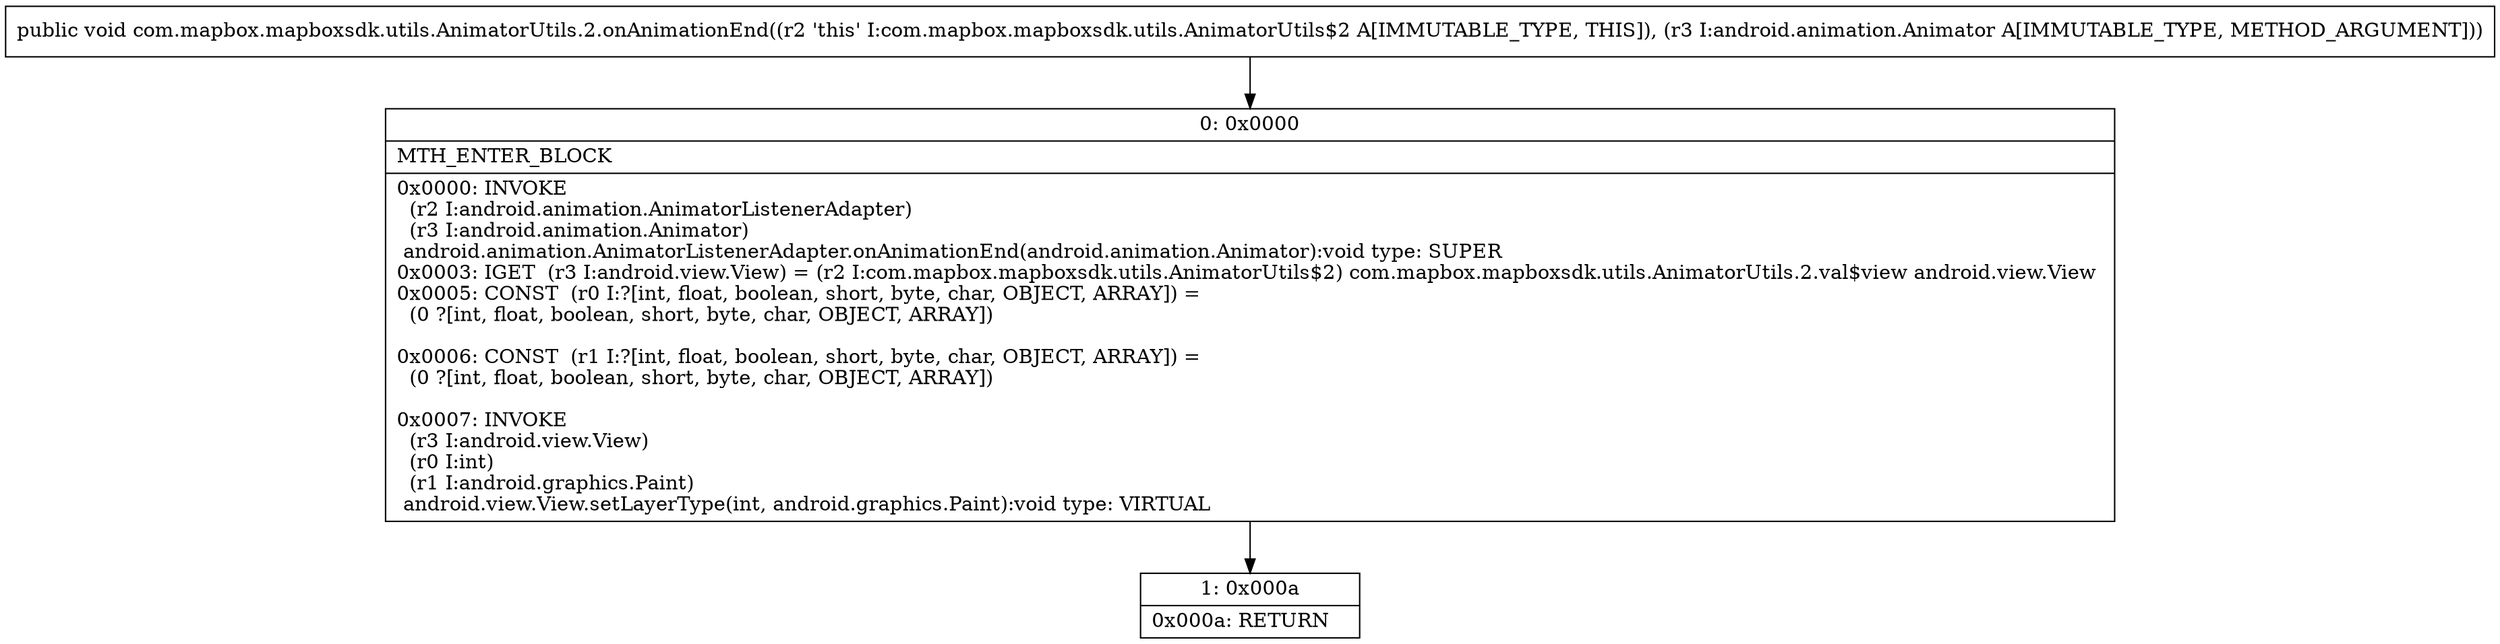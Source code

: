 digraph "CFG forcom.mapbox.mapboxsdk.utils.AnimatorUtils.2.onAnimationEnd(Landroid\/animation\/Animator;)V" {
Node_0 [shape=record,label="{0\:\ 0x0000|MTH_ENTER_BLOCK\l|0x0000: INVOKE  \l  (r2 I:android.animation.AnimatorListenerAdapter)\l  (r3 I:android.animation.Animator)\l android.animation.AnimatorListenerAdapter.onAnimationEnd(android.animation.Animator):void type: SUPER \l0x0003: IGET  (r3 I:android.view.View) = (r2 I:com.mapbox.mapboxsdk.utils.AnimatorUtils$2) com.mapbox.mapboxsdk.utils.AnimatorUtils.2.val$view android.view.View \l0x0005: CONST  (r0 I:?[int, float, boolean, short, byte, char, OBJECT, ARRAY]) = \l  (0 ?[int, float, boolean, short, byte, char, OBJECT, ARRAY])\l \l0x0006: CONST  (r1 I:?[int, float, boolean, short, byte, char, OBJECT, ARRAY]) = \l  (0 ?[int, float, boolean, short, byte, char, OBJECT, ARRAY])\l \l0x0007: INVOKE  \l  (r3 I:android.view.View)\l  (r0 I:int)\l  (r1 I:android.graphics.Paint)\l android.view.View.setLayerType(int, android.graphics.Paint):void type: VIRTUAL \l}"];
Node_1 [shape=record,label="{1\:\ 0x000a|0x000a: RETURN   \l}"];
MethodNode[shape=record,label="{public void com.mapbox.mapboxsdk.utils.AnimatorUtils.2.onAnimationEnd((r2 'this' I:com.mapbox.mapboxsdk.utils.AnimatorUtils$2 A[IMMUTABLE_TYPE, THIS]), (r3 I:android.animation.Animator A[IMMUTABLE_TYPE, METHOD_ARGUMENT])) }"];
MethodNode -> Node_0;
Node_0 -> Node_1;
}

